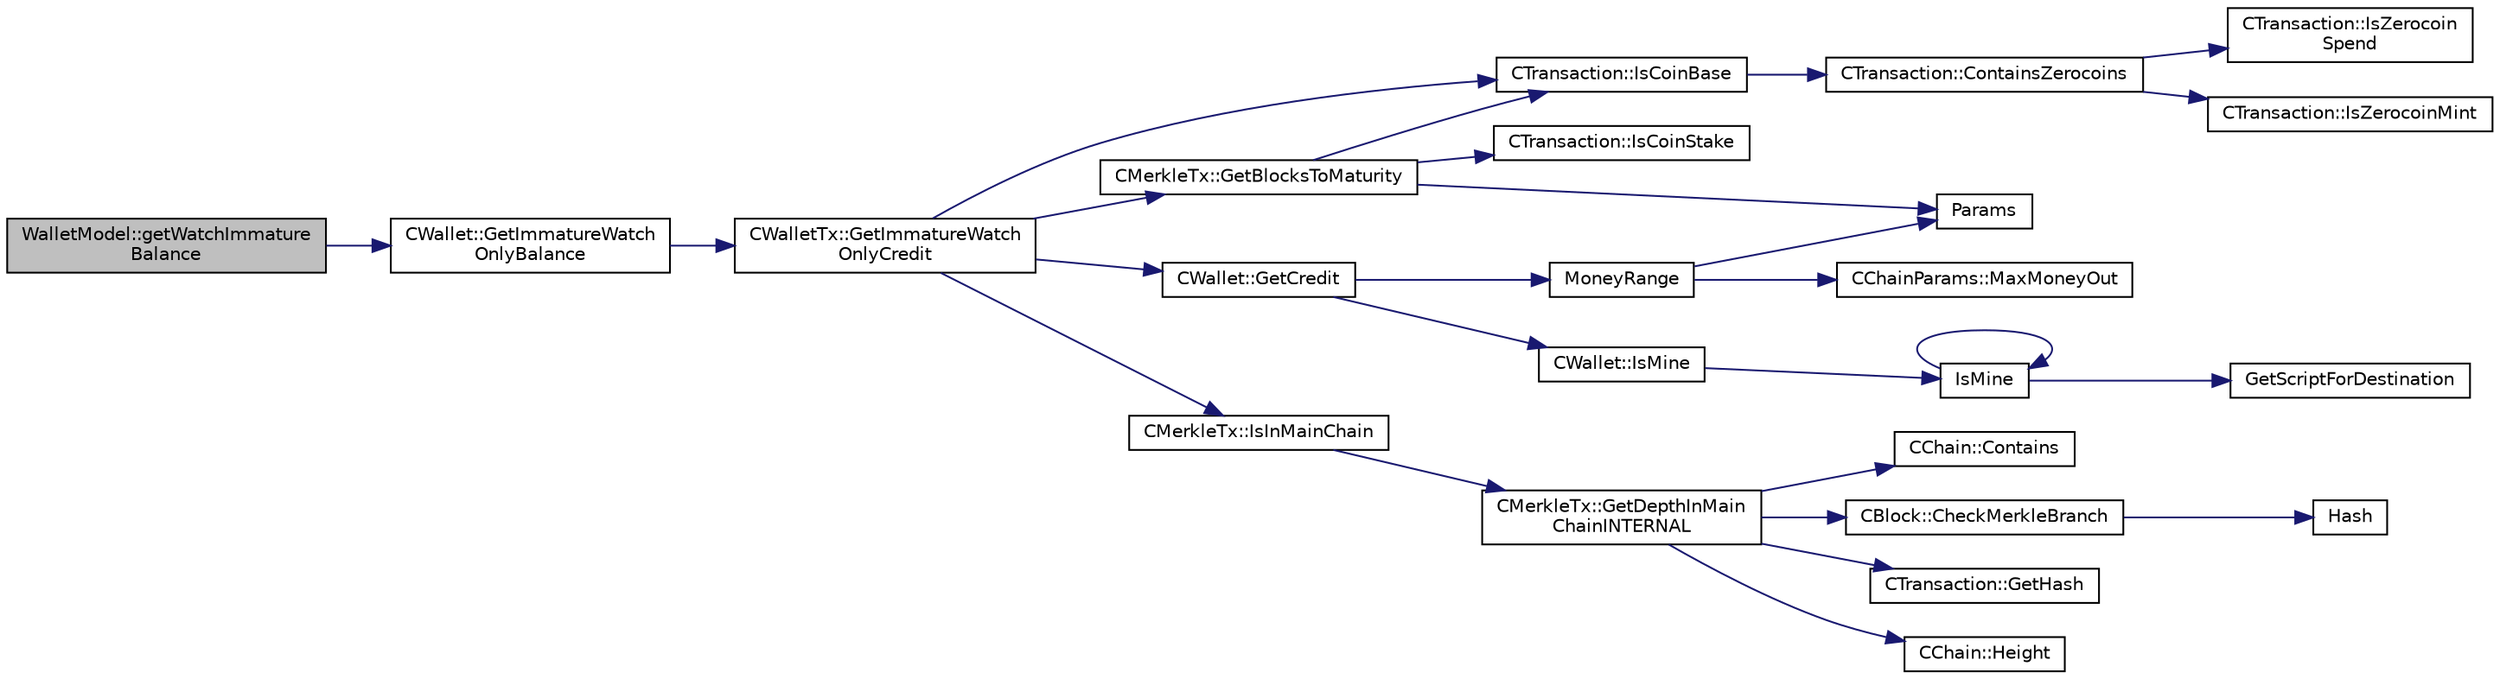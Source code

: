 digraph "WalletModel::getWatchImmatureBalance"
{
  edge [fontname="Helvetica",fontsize="10",labelfontname="Helvetica",labelfontsize="10"];
  node [fontname="Helvetica",fontsize="10",shape=record];
  rankdir="LR";
  Node779 [label="WalletModel::getWatchImmature\lBalance",height=0.2,width=0.4,color="black", fillcolor="grey75", style="filled", fontcolor="black"];
  Node779 -> Node780 [color="midnightblue",fontsize="10",style="solid",fontname="Helvetica"];
  Node780 [label="CWallet::GetImmatureWatch\lOnlyBalance",height=0.2,width=0.4,color="black", fillcolor="white", style="filled",URL="$group___actions.html#ga1372ba886aaeda65bf28758c9ccb65b4"];
  Node780 -> Node781 [color="midnightblue",fontsize="10",style="solid",fontname="Helvetica"];
  Node781 [label="CWalletTx::GetImmatureWatch\lOnlyCredit",height=0.2,width=0.4,color="black", fillcolor="white", style="filled",URL="$class_c_wallet_tx.html#a72f8eabb937fe06b415316c2ef4ea510"];
  Node781 -> Node782 [color="midnightblue",fontsize="10",style="solid",fontname="Helvetica"];
  Node782 [label="CTransaction::IsCoinBase",height=0.2,width=0.4,color="black", fillcolor="white", style="filled",URL="$class_c_transaction.html#a96256e8ac1bf79ad9c057e48c41132dd"];
  Node782 -> Node783 [color="midnightblue",fontsize="10",style="solid",fontname="Helvetica"];
  Node783 [label="CTransaction::ContainsZerocoins",height=0.2,width=0.4,color="black", fillcolor="white", style="filled",URL="$class_c_transaction.html#a613051e8e5651a7500cb455f37dd1116"];
  Node783 -> Node784 [color="midnightblue",fontsize="10",style="solid",fontname="Helvetica"];
  Node784 [label="CTransaction::IsZerocoin\lSpend",height=0.2,width=0.4,color="black", fillcolor="white", style="filled",URL="$class_c_transaction.html#a4cda5603795c5f9179d4c8bd43f809cd"];
  Node783 -> Node785 [color="midnightblue",fontsize="10",style="solid",fontname="Helvetica"];
  Node785 [label="CTransaction::IsZerocoinMint",height=0.2,width=0.4,color="black", fillcolor="white", style="filled",URL="$class_c_transaction.html#ab91efb1c2312e6feeecfbbfff11abbb1"];
  Node781 -> Node786 [color="midnightblue",fontsize="10",style="solid",fontname="Helvetica"];
  Node786 [label="CMerkleTx::GetBlocksToMaturity",height=0.2,width=0.4,color="black", fillcolor="white", style="filled",URL="$class_c_merkle_tx.html#a69ebd437f7b44169659c3527fe73b6ab"];
  Node786 -> Node782 [color="midnightblue",fontsize="10",style="solid",fontname="Helvetica"];
  Node786 -> Node787 [color="midnightblue",fontsize="10",style="solid",fontname="Helvetica"];
  Node787 [label="CTransaction::IsCoinStake",height=0.2,width=0.4,color="black", fillcolor="white", style="filled",URL="$class_c_transaction.html#ace4278a41a296d40dcf5fb2b9cf007ec"];
  Node786 -> Node788 [color="midnightblue",fontsize="10",style="solid",fontname="Helvetica"];
  Node788 [label="Params",height=0.2,width=0.4,color="black", fillcolor="white", style="filled",URL="$chainparams_8cpp.html#ace5c5b706d71a324a417dd2db394fd4a",tooltip="Return the currently selected parameters. "];
  Node781 -> Node789 [color="midnightblue",fontsize="10",style="solid",fontname="Helvetica"];
  Node789 [label="CMerkleTx::IsInMainChain",height=0.2,width=0.4,color="black", fillcolor="white", style="filled",URL="$class_c_merkle_tx.html#ad4b3623fabf1924dba2a7694e3418e1e"];
  Node789 -> Node790 [color="midnightblue",fontsize="10",style="solid",fontname="Helvetica"];
  Node790 [label="CMerkleTx::GetDepthInMain\lChainINTERNAL",height=0.2,width=0.4,color="black", fillcolor="white", style="filled",URL="$class_c_merkle_tx.html#ada4285bcdc83c90dc5829d9902b1271c"];
  Node790 -> Node791 [color="midnightblue",fontsize="10",style="solid",fontname="Helvetica"];
  Node791 [label="CChain::Contains",height=0.2,width=0.4,color="black", fillcolor="white", style="filled",URL="$class_c_chain.html#af1786dc229c215dea7f727c11df2c8dc",tooltip="Efficiently check whether a block is present in this chain. "];
  Node790 -> Node792 [color="midnightblue",fontsize="10",style="solid",fontname="Helvetica"];
  Node792 [label="CBlock::CheckMerkleBranch",height=0.2,width=0.4,color="black", fillcolor="white", style="filled",URL="$class_c_block.html#a81684cf96f6fb6731c869865b80d1ccd"];
  Node792 -> Node793 [color="midnightblue",fontsize="10",style="solid",fontname="Helvetica"];
  Node793 [label="Hash",height=0.2,width=0.4,color="black", fillcolor="white", style="filled",URL="$hash_8h.html#a12c5e981d7f5f2850027fd5e932eff61",tooltip="Compute the 256-bit hash of a std::string. "];
  Node790 -> Node794 [color="midnightblue",fontsize="10",style="solid",fontname="Helvetica"];
  Node794 [label="CTransaction::GetHash",height=0.2,width=0.4,color="black", fillcolor="white", style="filled",URL="$class_c_transaction.html#a7efd1379de830341417c0bfa23a149aa"];
  Node790 -> Node795 [color="midnightblue",fontsize="10",style="solid",fontname="Helvetica"];
  Node795 [label="CChain::Height",height=0.2,width=0.4,color="black", fillcolor="white", style="filled",URL="$class_c_chain.html#ad4758bc8872ce065a9579f77c3171d40",tooltip="Return the maximal height in the chain. "];
  Node781 -> Node796 [color="midnightblue",fontsize="10",style="solid",fontname="Helvetica"];
  Node796 [label="CWallet::GetCredit",height=0.2,width=0.4,color="black", fillcolor="white", style="filled",URL="$class_c_wallet.html#aa60b69c7d4ea6063ed83b13d7c6fe695"];
  Node796 -> Node797 [color="midnightblue",fontsize="10",style="solid",fontname="Helvetica"];
  Node797 [label="MoneyRange",height=0.2,width=0.4,color="black", fillcolor="white", style="filled",URL="$main_8cpp.html#a0529385ca34689843ef65d844a67c945"];
  Node797 -> Node788 [color="midnightblue",fontsize="10",style="solid",fontname="Helvetica"];
  Node797 -> Node798 [color="midnightblue",fontsize="10",style="solid",fontname="Helvetica"];
  Node798 [label="CChainParams::MaxMoneyOut",height=0.2,width=0.4,color="black", fillcolor="white", style="filled",URL="$class_c_chain_params.html#a82190f02d83daee6823362e3c25848d0"];
  Node796 -> Node799 [color="midnightblue",fontsize="10",style="solid",fontname="Helvetica"];
  Node799 [label="CWallet::IsMine",height=0.2,width=0.4,color="black", fillcolor="white", style="filled",URL="$group__map_wallet.html#ga4eada57edc1c443564b8cc9b853d955c"];
  Node799 -> Node800 [color="midnightblue",fontsize="10",style="solid",fontname="Helvetica"];
  Node800 [label="IsMine",height=0.2,width=0.4,color="black", fillcolor="white", style="filled",URL="$wallet__ismine_8cpp.html#adc59cf67d903c1ba1ef225561b85bfce"];
  Node800 -> Node801 [color="midnightblue",fontsize="10",style="solid",fontname="Helvetica"];
  Node801 [label="GetScriptForDestination",height=0.2,width=0.4,color="black", fillcolor="white", style="filled",URL="$standard_8cpp.html#ae40f28d3b46c21033f6ee1f1200d0321"];
  Node800 -> Node800 [color="midnightblue",fontsize="10",style="solid",fontname="Helvetica"];
}
